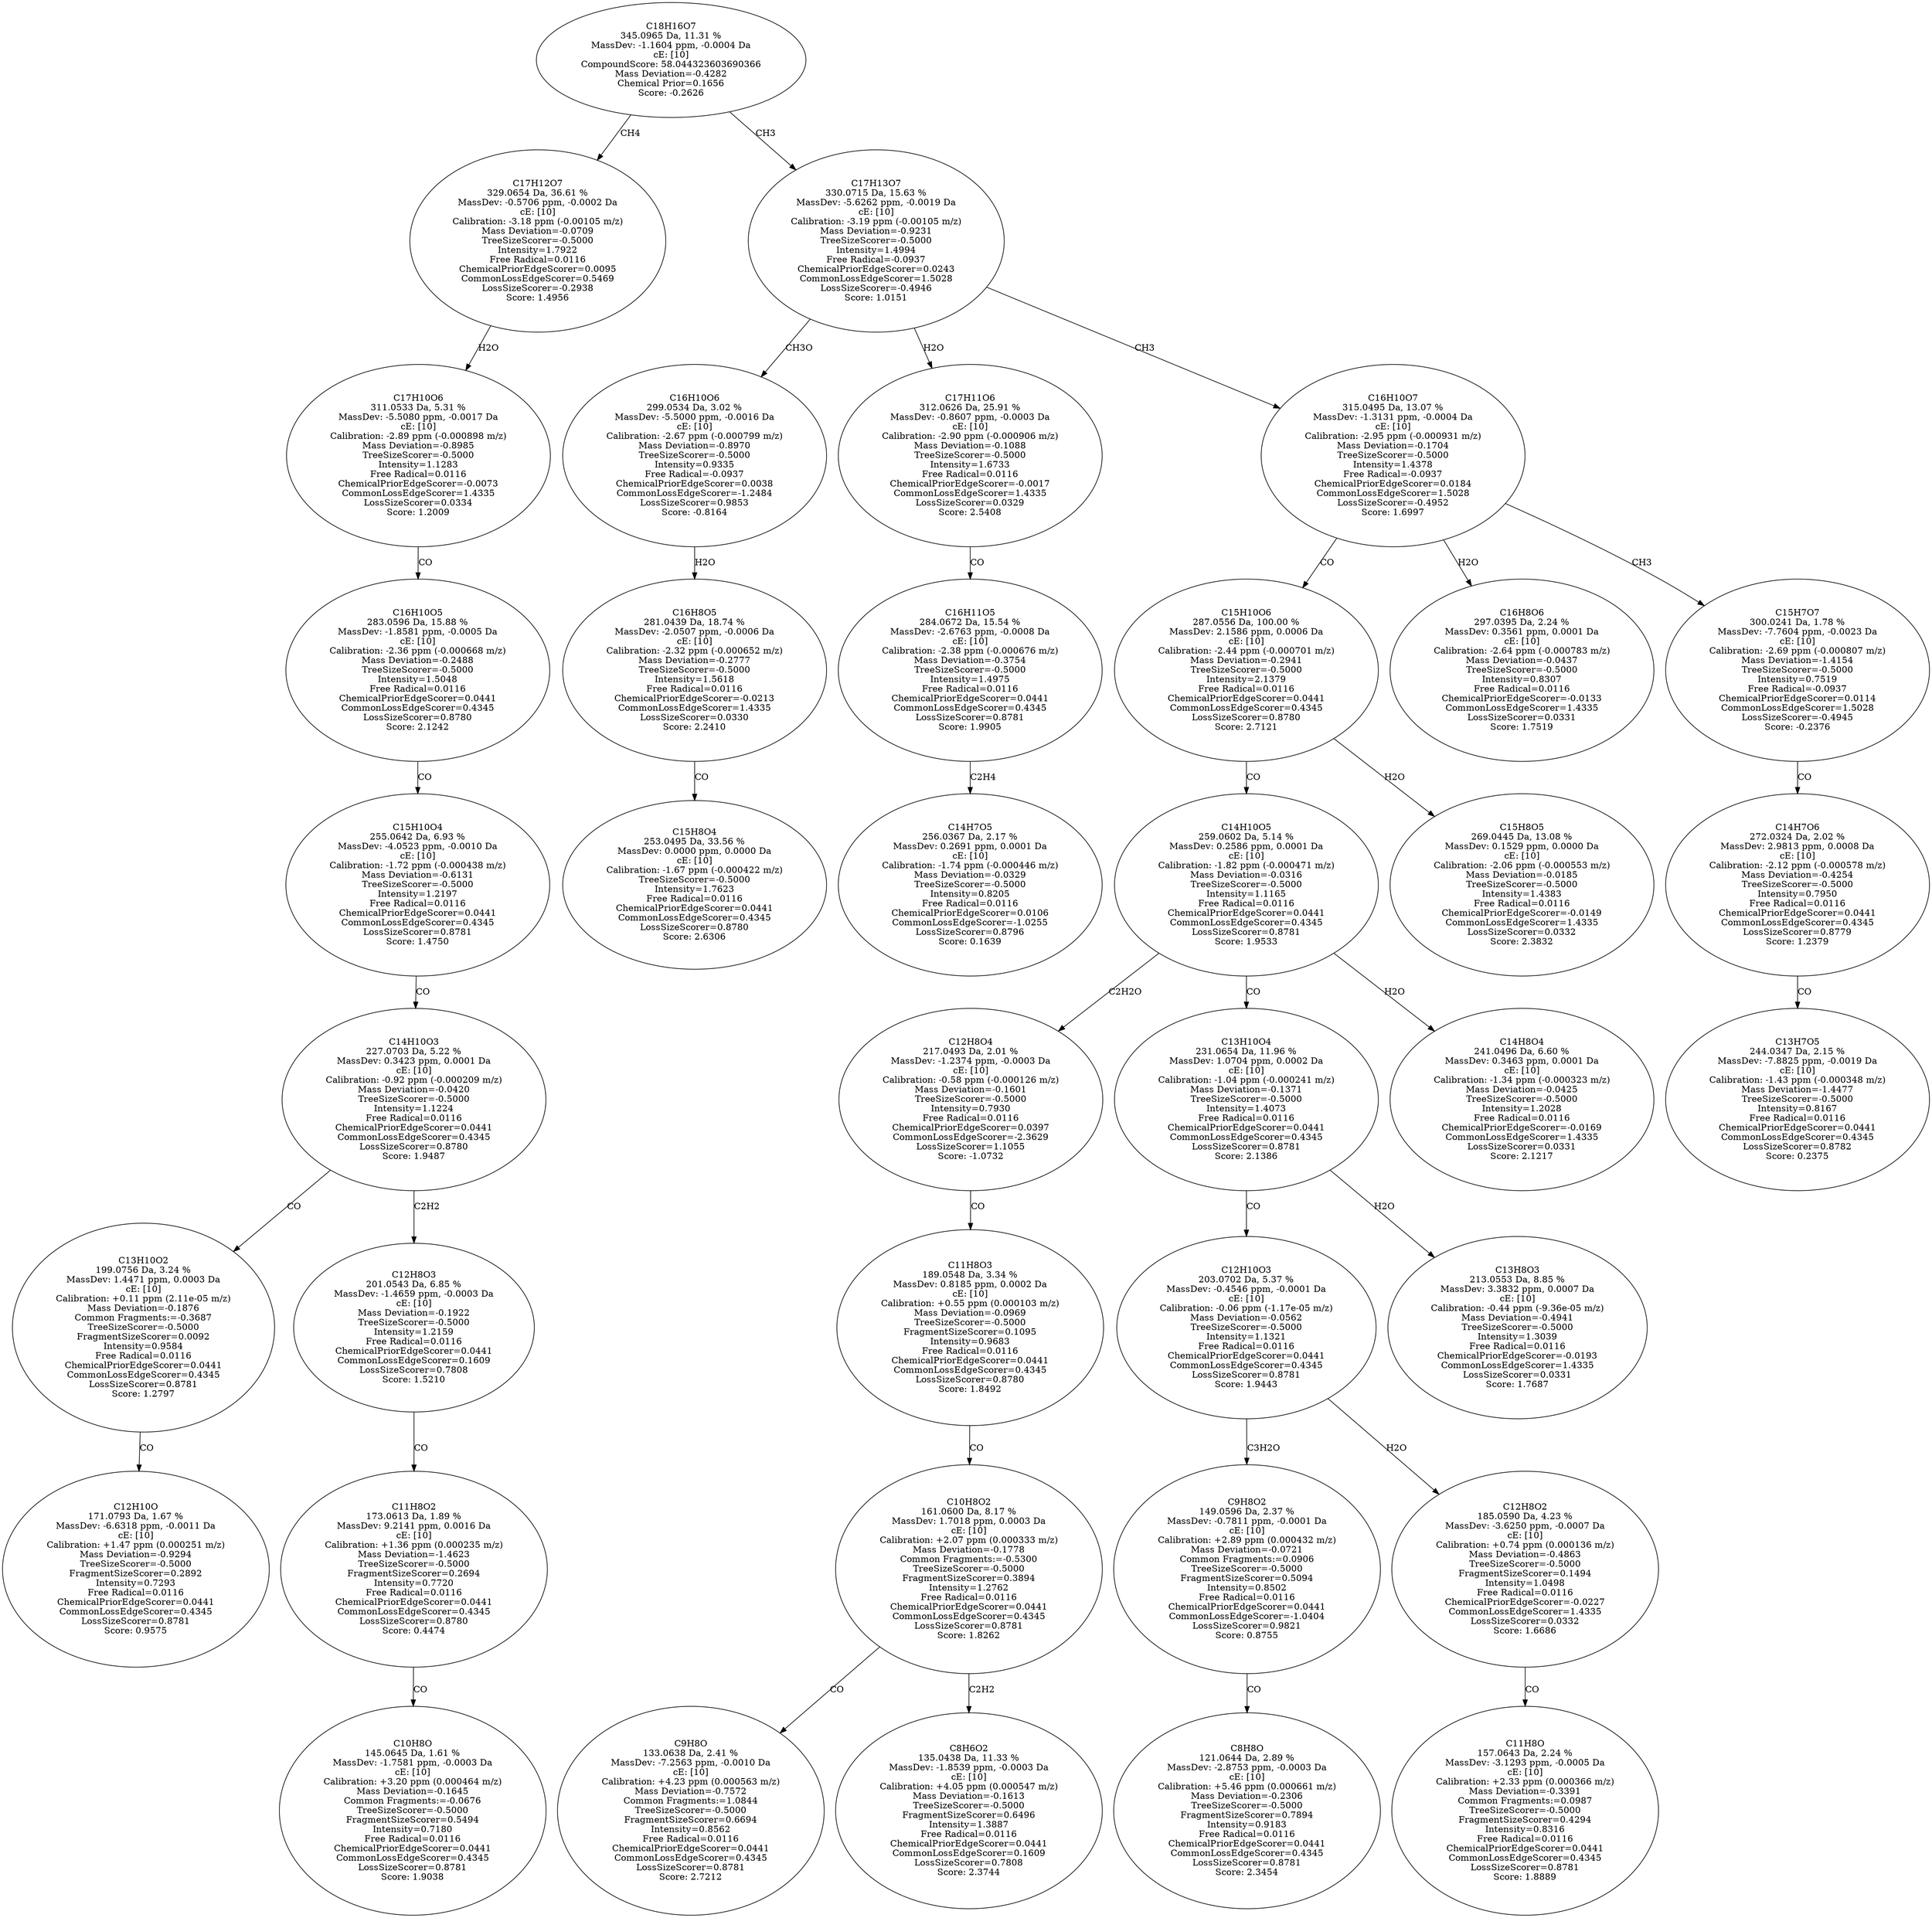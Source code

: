 strict digraph {
v1 [label="C12H10O\n171.0793 Da, 1.67 %\nMassDev: -6.6318 ppm, -0.0011 Da\ncE: [10]\nCalibration: +1.47 ppm (0.000251 m/z)\nMass Deviation=-0.9294\nTreeSizeScorer=-0.5000\nFragmentSizeScorer=0.2892\nIntensity=0.7293\nFree Radical=0.0116\nChemicalPriorEdgeScorer=0.0441\nCommonLossEdgeScorer=0.4345\nLossSizeScorer=0.8781\nScore: 0.9575"];
v2 [label="C13H10O2\n199.0756 Da, 3.24 %\nMassDev: 1.4471 ppm, 0.0003 Da\ncE: [10]\nCalibration: +0.11 ppm (2.11e-05 m/z)\nMass Deviation=-0.1876\nCommon Fragments:=-0.3687\nTreeSizeScorer=-0.5000\nFragmentSizeScorer=0.0092\nIntensity=0.9584\nFree Radical=0.0116\nChemicalPriorEdgeScorer=0.0441\nCommonLossEdgeScorer=0.4345\nLossSizeScorer=0.8781\nScore: 1.2797"];
v3 [label="C10H8O\n145.0645 Da, 1.61 %\nMassDev: -1.7581 ppm, -0.0003 Da\ncE: [10]\nCalibration: +3.20 ppm (0.000464 m/z)\nMass Deviation=-0.1645\nCommon Fragments:=-0.0676\nTreeSizeScorer=-0.5000\nFragmentSizeScorer=0.5494\nIntensity=0.7180\nFree Radical=0.0116\nChemicalPriorEdgeScorer=0.0441\nCommonLossEdgeScorer=0.4345\nLossSizeScorer=0.8781\nScore: 1.9038"];
v4 [label="C11H8O2\n173.0613 Da, 1.89 %\nMassDev: 9.2141 ppm, 0.0016 Da\ncE: [10]\nCalibration: +1.36 ppm (0.000235 m/z)\nMass Deviation=-1.4623\nTreeSizeScorer=-0.5000\nFragmentSizeScorer=0.2694\nIntensity=0.7720\nFree Radical=0.0116\nChemicalPriorEdgeScorer=0.0441\nCommonLossEdgeScorer=0.4345\nLossSizeScorer=0.8780\nScore: 0.4474"];
v5 [label="C12H8O3\n201.0543 Da, 6.85 %\nMassDev: -1.4659 ppm, -0.0003 Da\ncE: [10]\nMass Deviation=-0.1922\nTreeSizeScorer=-0.5000\nIntensity=1.2159\nFree Radical=0.0116\nChemicalPriorEdgeScorer=0.0441\nCommonLossEdgeScorer=0.1609\nLossSizeScorer=0.7808\nScore: 1.5210"];
v6 [label="C14H10O3\n227.0703 Da, 5.22 %\nMassDev: 0.3423 ppm, 0.0001 Da\ncE: [10]\nCalibration: -0.92 ppm (-0.000209 m/z)\nMass Deviation=-0.0420\nTreeSizeScorer=-0.5000\nIntensity=1.1224\nFree Radical=0.0116\nChemicalPriorEdgeScorer=0.0441\nCommonLossEdgeScorer=0.4345\nLossSizeScorer=0.8780\nScore: 1.9487"];
v7 [label="C15H10O4\n255.0642 Da, 6.93 %\nMassDev: -4.0523 ppm, -0.0010 Da\ncE: [10]\nCalibration: -1.72 ppm (-0.000438 m/z)\nMass Deviation=-0.6131\nTreeSizeScorer=-0.5000\nIntensity=1.2197\nFree Radical=0.0116\nChemicalPriorEdgeScorer=0.0441\nCommonLossEdgeScorer=0.4345\nLossSizeScorer=0.8781\nScore: 1.4750"];
v8 [label="C16H10O5\n283.0596 Da, 15.88 %\nMassDev: -1.8581 ppm, -0.0005 Da\ncE: [10]\nCalibration: -2.36 ppm (-0.000668 m/z)\nMass Deviation=-0.2488\nTreeSizeScorer=-0.5000\nIntensity=1.5048\nFree Radical=0.0116\nChemicalPriorEdgeScorer=0.0441\nCommonLossEdgeScorer=0.4345\nLossSizeScorer=0.8780\nScore: 2.1242"];
v9 [label="C17H10O6\n311.0533 Da, 5.31 %\nMassDev: -5.5080 ppm, -0.0017 Da\ncE: [10]\nCalibration: -2.89 ppm (-0.000898 m/z)\nMass Deviation=-0.8985\nTreeSizeScorer=-0.5000\nIntensity=1.1283\nFree Radical=0.0116\nChemicalPriorEdgeScorer=-0.0073\nCommonLossEdgeScorer=1.4335\nLossSizeScorer=0.0334\nScore: 1.2009"];
v10 [label="C17H12O7\n329.0654 Da, 36.61 %\nMassDev: -0.5706 ppm, -0.0002 Da\ncE: [10]\nCalibration: -3.18 ppm (-0.00105 m/z)\nMass Deviation=-0.0709\nTreeSizeScorer=-0.5000\nIntensity=1.7922\nFree Radical=0.0116\nChemicalPriorEdgeScorer=0.0095\nCommonLossEdgeScorer=0.5469\nLossSizeScorer=-0.2938\nScore: 1.4956"];
v11 [label="C15H8O4\n253.0495 Da, 33.56 %\nMassDev: 0.0000 ppm, 0.0000 Da\ncE: [10]\nCalibration: -1.67 ppm (-0.000422 m/z)\nTreeSizeScorer=-0.5000\nIntensity=1.7623\nFree Radical=0.0116\nChemicalPriorEdgeScorer=0.0441\nCommonLossEdgeScorer=0.4345\nLossSizeScorer=0.8780\nScore: 2.6306"];
v12 [label="C16H8O5\n281.0439 Da, 18.74 %\nMassDev: -2.0507 ppm, -0.0006 Da\ncE: [10]\nCalibration: -2.32 ppm (-0.000652 m/z)\nMass Deviation=-0.2777\nTreeSizeScorer=-0.5000\nIntensity=1.5618\nFree Radical=0.0116\nChemicalPriorEdgeScorer=-0.0213\nCommonLossEdgeScorer=1.4335\nLossSizeScorer=0.0330\nScore: 2.2410"];
v13 [label="C16H10O6\n299.0534 Da, 3.02 %\nMassDev: -5.5000 ppm, -0.0016 Da\ncE: [10]\nCalibration: -2.67 ppm (-0.000799 m/z)\nMass Deviation=-0.8970\nTreeSizeScorer=-0.5000\nIntensity=0.9335\nFree Radical=-0.0937\nChemicalPriorEdgeScorer=0.0038\nCommonLossEdgeScorer=-1.2484\nLossSizeScorer=0.9853\nScore: -0.8164"];
v14 [label="C14H7O5\n256.0367 Da, 2.17 %\nMassDev: 0.2691 ppm, 0.0001 Da\ncE: [10]\nCalibration: -1.74 ppm (-0.000446 m/z)\nMass Deviation=-0.0329\nTreeSizeScorer=-0.5000\nIntensity=0.8205\nFree Radical=0.0116\nChemicalPriorEdgeScorer=0.0106\nCommonLossEdgeScorer=-1.0255\nLossSizeScorer=0.8796\nScore: 0.1639"];
v15 [label="C16H11O5\n284.0672 Da, 15.54 %\nMassDev: -2.6763 ppm, -0.0008 Da\ncE: [10]\nCalibration: -2.38 ppm (-0.000676 m/z)\nMass Deviation=-0.3754\nTreeSizeScorer=-0.5000\nIntensity=1.4975\nFree Radical=0.0116\nChemicalPriorEdgeScorer=0.0441\nCommonLossEdgeScorer=0.4345\nLossSizeScorer=0.8781\nScore: 1.9905"];
v16 [label="C17H11O6\n312.0626 Da, 25.91 %\nMassDev: -0.8607 ppm, -0.0003 Da\ncE: [10]\nCalibration: -2.90 ppm (-0.000906 m/z)\nMass Deviation=-0.1088\nTreeSizeScorer=-0.5000\nIntensity=1.6733\nFree Radical=0.0116\nChemicalPriorEdgeScorer=-0.0017\nCommonLossEdgeScorer=1.4335\nLossSizeScorer=0.0329\nScore: 2.5408"];
v17 [label="C9H8O\n133.0638 Da, 2.41 %\nMassDev: -7.2563 ppm, -0.0010 Da\ncE: [10]\nCalibration: +4.23 ppm (0.000563 m/z)\nMass Deviation=-0.7572\nCommon Fragments:=1.0844\nTreeSizeScorer=-0.5000\nFragmentSizeScorer=0.6694\nIntensity=0.8562\nFree Radical=0.0116\nChemicalPriorEdgeScorer=0.0441\nCommonLossEdgeScorer=0.4345\nLossSizeScorer=0.8781\nScore: 2.7212"];
v18 [label="C8H6O2\n135.0438 Da, 11.33 %\nMassDev: -1.8539 ppm, -0.0003 Da\ncE: [10]\nCalibration: +4.05 ppm (0.000547 m/z)\nMass Deviation=-0.1613\nTreeSizeScorer=-0.5000\nFragmentSizeScorer=0.6496\nIntensity=1.3887\nFree Radical=0.0116\nChemicalPriorEdgeScorer=0.0441\nCommonLossEdgeScorer=0.1609\nLossSizeScorer=0.7808\nScore: 2.3744"];
v19 [label="C10H8O2\n161.0600 Da, 8.17 %\nMassDev: 1.7018 ppm, 0.0003 Da\ncE: [10]\nCalibration: +2.07 ppm (0.000333 m/z)\nMass Deviation=-0.1778\nCommon Fragments:=-0.5300\nTreeSizeScorer=-0.5000\nFragmentSizeScorer=0.3894\nIntensity=1.2762\nFree Radical=0.0116\nChemicalPriorEdgeScorer=0.0441\nCommonLossEdgeScorer=0.4345\nLossSizeScorer=0.8781\nScore: 1.8262"];
v20 [label="C11H8O3\n189.0548 Da, 3.34 %\nMassDev: 0.8185 ppm, 0.0002 Da\ncE: [10]\nCalibration: +0.55 ppm (0.000103 m/z)\nMass Deviation=-0.0969\nTreeSizeScorer=-0.5000\nFragmentSizeScorer=0.1095\nIntensity=0.9683\nFree Radical=0.0116\nChemicalPriorEdgeScorer=0.0441\nCommonLossEdgeScorer=0.4345\nLossSizeScorer=0.8780\nScore: 1.8492"];
v21 [label="C12H8O4\n217.0493 Da, 2.01 %\nMassDev: -1.2374 ppm, -0.0003 Da\ncE: [10]\nCalibration: -0.58 ppm (-0.000126 m/z)\nMass Deviation=-0.1601\nTreeSizeScorer=-0.5000\nIntensity=0.7930\nFree Radical=0.0116\nChemicalPriorEdgeScorer=0.0397\nCommonLossEdgeScorer=-2.3629\nLossSizeScorer=1.1055\nScore: -1.0732"];
v22 [label="C8H8O\n121.0644 Da, 2.89 %\nMassDev: -2.8753 ppm, -0.0003 Da\ncE: [10]\nCalibration: +5.46 ppm (0.000661 m/z)\nMass Deviation=-0.2306\nTreeSizeScorer=-0.5000\nFragmentSizeScorer=0.7894\nIntensity=0.9183\nFree Radical=0.0116\nChemicalPriorEdgeScorer=0.0441\nCommonLossEdgeScorer=0.4345\nLossSizeScorer=0.8781\nScore: 2.3454"];
v23 [label="C9H8O2\n149.0596 Da, 2.37 %\nMassDev: -0.7811 ppm, -0.0001 Da\ncE: [10]\nCalibration: +2.89 ppm (0.000432 m/z)\nMass Deviation=-0.0721\nCommon Fragments:=0.0906\nTreeSizeScorer=-0.5000\nFragmentSizeScorer=0.5094\nIntensity=0.8502\nFree Radical=0.0116\nChemicalPriorEdgeScorer=0.0441\nCommonLossEdgeScorer=-1.0404\nLossSizeScorer=0.9821\nScore: 0.8755"];
v24 [label="C11H8O\n157.0643 Da, 2.24 %\nMassDev: -3.1293 ppm, -0.0005 Da\ncE: [10]\nCalibration: +2.33 ppm (0.000366 m/z)\nMass Deviation=-0.3391\nCommon Fragments:=0.0987\nTreeSizeScorer=-0.5000\nFragmentSizeScorer=0.4294\nIntensity=0.8316\nFree Radical=0.0116\nChemicalPriorEdgeScorer=0.0441\nCommonLossEdgeScorer=0.4345\nLossSizeScorer=0.8781\nScore: 1.8889"];
v25 [label="C12H8O2\n185.0590 Da, 4.23 %\nMassDev: -3.6250 ppm, -0.0007 Da\ncE: [10]\nCalibration: +0.74 ppm (0.000136 m/z)\nMass Deviation=-0.4863\nTreeSizeScorer=-0.5000\nFragmentSizeScorer=0.1494\nIntensity=1.0498\nFree Radical=0.0116\nChemicalPriorEdgeScorer=-0.0227\nCommonLossEdgeScorer=1.4335\nLossSizeScorer=0.0332\nScore: 1.6686"];
v26 [label="C12H10O3\n203.0702 Da, 5.37 %\nMassDev: -0.4546 ppm, -0.0001 Da\ncE: [10]\nCalibration: -0.06 ppm (-1.17e-05 m/z)\nMass Deviation=-0.0562\nTreeSizeScorer=-0.5000\nIntensity=1.1321\nFree Radical=0.0116\nChemicalPriorEdgeScorer=0.0441\nCommonLossEdgeScorer=0.4345\nLossSizeScorer=0.8781\nScore: 1.9443"];
v27 [label="C13H8O3\n213.0553 Da, 8.85 %\nMassDev: 3.3832 ppm, 0.0007 Da\ncE: [10]\nCalibration: -0.44 ppm (-9.36e-05 m/z)\nMass Deviation=-0.4941\nTreeSizeScorer=-0.5000\nIntensity=1.3039\nFree Radical=0.0116\nChemicalPriorEdgeScorer=-0.0193\nCommonLossEdgeScorer=1.4335\nLossSizeScorer=0.0331\nScore: 1.7687"];
v28 [label="C13H10O4\n231.0654 Da, 11.96 %\nMassDev: 1.0704 ppm, 0.0002 Da\ncE: [10]\nCalibration: -1.04 ppm (-0.000241 m/z)\nMass Deviation=-0.1371\nTreeSizeScorer=-0.5000\nIntensity=1.4073\nFree Radical=0.0116\nChemicalPriorEdgeScorer=0.0441\nCommonLossEdgeScorer=0.4345\nLossSizeScorer=0.8781\nScore: 2.1386"];
v29 [label="C14H8O4\n241.0496 Da, 6.60 %\nMassDev: 0.3463 ppm, 0.0001 Da\ncE: [10]\nCalibration: -1.34 ppm (-0.000323 m/z)\nMass Deviation=-0.0425\nTreeSizeScorer=-0.5000\nIntensity=1.2028\nFree Radical=0.0116\nChemicalPriorEdgeScorer=-0.0169\nCommonLossEdgeScorer=1.4335\nLossSizeScorer=0.0331\nScore: 2.1217"];
v30 [label="C14H10O5\n259.0602 Da, 5.14 %\nMassDev: 0.2586 ppm, 0.0001 Da\ncE: [10]\nCalibration: -1.82 ppm (-0.000471 m/z)\nMass Deviation=-0.0316\nTreeSizeScorer=-0.5000\nIntensity=1.1165\nFree Radical=0.0116\nChemicalPriorEdgeScorer=0.0441\nCommonLossEdgeScorer=0.4345\nLossSizeScorer=0.8781\nScore: 1.9533"];
v31 [label="C15H8O5\n269.0445 Da, 13.08 %\nMassDev: 0.1529 ppm, 0.0000 Da\ncE: [10]\nCalibration: -2.06 ppm (-0.000553 m/z)\nMass Deviation=-0.0185\nTreeSizeScorer=-0.5000\nIntensity=1.4383\nFree Radical=0.0116\nChemicalPriorEdgeScorer=-0.0149\nCommonLossEdgeScorer=1.4335\nLossSizeScorer=0.0332\nScore: 2.3832"];
v32 [label="C15H10O6\n287.0556 Da, 100.00 %\nMassDev: 2.1586 ppm, 0.0006 Da\ncE: [10]\nCalibration: -2.44 ppm (-0.000701 m/z)\nMass Deviation=-0.2941\nTreeSizeScorer=-0.5000\nIntensity=2.1379\nFree Radical=0.0116\nChemicalPriorEdgeScorer=0.0441\nCommonLossEdgeScorer=0.4345\nLossSizeScorer=0.8780\nScore: 2.7121"];
v33 [label="C16H8O6\n297.0395 Da, 2.24 %\nMassDev: 0.3561 ppm, 0.0001 Da\ncE: [10]\nCalibration: -2.64 ppm (-0.000783 m/z)\nMass Deviation=-0.0437\nTreeSizeScorer=-0.5000\nIntensity=0.8307\nFree Radical=0.0116\nChemicalPriorEdgeScorer=-0.0133\nCommonLossEdgeScorer=1.4335\nLossSizeScorer=0.0331\nScore: 1.7519"];
v34 [label="C13H7O5\n244.0347 Da, 2.15 %\nMassDev: -7.8825 ppm, -0.0019 Da\ncE: [10]\nCalibration: -1.43 ppm (-0.000348 m/z)\nMass Deviation=-1.4477\nTreeSizeScorer=-0.5000\nIntensity=0.8167\nFree Radical=0.0116\nChemicalPriorEdgeScorer=0.0441\nCommonLossEdgeScorer=0.4345\nLossSizeScorer=0.8782\nScore: 0.2375"];
v35 [label="C14H7O6\n272.0324 Da, 2.02 %\nMassDev: 2.9813 ppm, 0.0008 Da\ncE: [10]\nCalibration: -2.12 ppm (-0.000578 m/z)\nMass Deviation=-0.4254\nTreeSizeScorer=-0.5000\nIntensity=0.7950\nFree Radical=0.0116\nChemicalPriorEdgeScorer=0.0441\nCommonLossEdgeScorer=0.4345\nLossSizeScorer=0.8779\nScore: 1.2379"];
v36 [label="C15H7O7\n300.0241 Da, 1.78 %\nMassDev: -7.7604 ppm, -0.0023 Da\ncE: [10]\nCalibration: -2.69 ppm (-0.000807 m/z)\nMass Deviation=-1.4154\nTreeSizeScorer=-0.5000\nIntensity=0.7519\nFree Radical=-0.0937\nChemicalPriorEdgeScorer=0.0114\nCommonLossEdgeScorer=1.5028\nLossSizeScorer=-0.4945\nScore: -0.2376"];
v37 [label="C16H10O7\n315.0495 Da, 13.07 %\nMassDev: -1.3131 ppm, -0.0004 Da\ncE: [10]\nCalibration: -2.95 ppm (-0.000931 m/z)\nMass Deviation=-0.1704\nTreeSizeScorer=-0.5000\nIntensity=1.4378\nFree Radical=-0.0937\nChemicalPriorEdgeScorer=0.0184\nCommonLossEdgeScorer=1.5028\nLossSizeScorer=-0.4952\nScore: 1.6997"];
v38 [label="C17H13O7\n330.0715 Da, 15.63 %\nMassDev: -5.6262 ppm, -0.0019 Da\ncE: [10]\nCalibration: -3.19 ppm (-0.00105 m/z)\nMass Deviation=-0.9231\nTreeSizeScorer=-0.5000\nIntensity=1.4994\nFree Radical=-0.0937\nChemicalPriorEdgeScorer=0.0243\nCommonLossEdgeScorer=1.5028\nLossSizeScorer=-0.4946\nScore: 1.0151"];
v39 [label="C18H16O7\n345.0965 Da, 11.31 %\nMassDev: -1.1604 ppm, -0.0004 Da\ncE: [10]\nCompoundScore: 58.044323603690366\nMass Deviation=-0.4282\nChemical Prior=0.1656\nScore: -0.2626"];
v2 -> v1 [label="CO"];
v6 -> v2 [label="CO"];
v4 -> v3 [label="CO"];
v5 -> v4 [label="CO"];
v6 -> v5 [label="C2H2"];
v7 -> v6 [label="CO"];
v8 -> v7 [label="CO"];
v9 -> v8 [label="CO"];
v10 -> v9 [label="H2O"];
v39 -> v10 [label="CH4"];
v12 -> v11 [label="CO"];
v13 -> v12 [label="H2O"];
v38 -> v13 [label="CH3O"];
v15 -> v14 [label="C2H4"];
v16 -> v15 [label="CO"];
v38 -> v16 [label="H2O"];
v19 -> v17 [label="CO"];
v19 -> v18 [label="C2H2"];
v20 -> v19 [label="CO"];
v21 -> v20 [label="CO"];
v30 -> v21 [label="C2H2O"];
v23 -> v22 [label="CO"];
v26 -> v23 [label="C3H2O"];
v25 -> v24 [label="CO"];
v26 -> v25 [label="H2O"];
v28 -> v26 [label="CO"];
v28 -> v27 [label="H2O"];
v30 -> v28 [label="CO"];
v30 -> v29 [label="H2O"];
v32 -> v30 [label="CO"];
v32 -> v31 [label="H2O"];
v37 -> v32 [label="CO"];
v37 -> v33 [label="H2O"];
v35 -> v34 [label="CO"];
v36 -> v35 [label="CO"];
v37 -> v36 [label="CH3"];
v38 -> v37 [label="CH3"];
v39 -> v38 [label="CH3"];
}